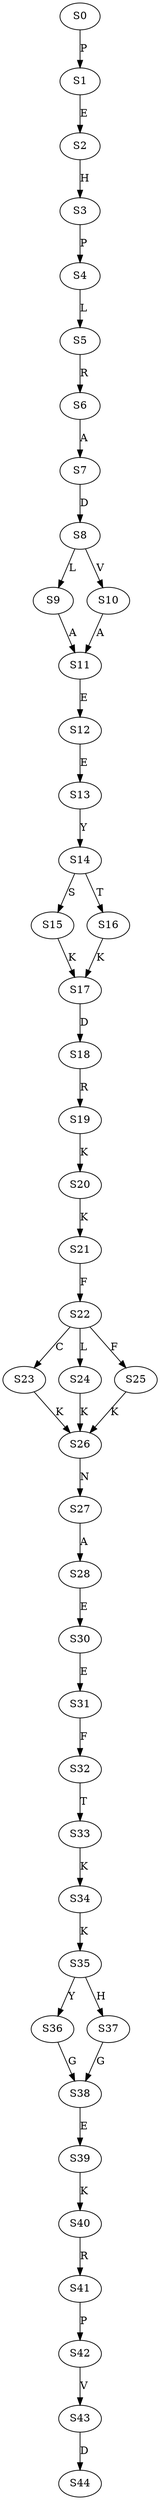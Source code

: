 strict digraph  {
	S0 -> S1 [ label = P ];
	S1 -> S2 [ label = E ];
	S2 -> S3 [ label = H ];
	S3 -> S4 [ label = P ];
	S4 -> S5 [ label = L ];
	S5 -> S6 [ label = R ];
	S6 -> S7 [ label = A ];
	S7 -> S8 [ label = D ];
	S8 -> S9 [ label = L ];
	S8 -> S10 [ label = V ];
	S9 -> S11 [ label = A ];
	S10 -> S11 [ label = A ];
	S11 -> S12 [ label = E ];
	S12 -> S13 [ label = E ];
	S13 -> S14 [ label = Y ];
	S14 -> S15 [ label = S ];
	S14 -> S16 [ label = T ];
	S15 -> S17 [ label = K ];
	S16 -> S17 [ label = K ];
	S17 -> S18 [ label = D ];
	S18 -> S19 [ label = R ];
	S19 -> S20 [ label = K ];
	S20 -> S21 [ label = K ];
	S21 -> S22 [ label = F ];
	S22 -> S23 [ label = C ];
	S22 -> S24 [ label = L ];
	S22 -> S25 [ label = F ];
	S23 -> S26 [ label = K ];
	S24 -> S26 [ label = K ];
	S25 -> S26 [ label = K ];
	S26 -> S27 [ label = N ];
	S27 -> S28 [ label = A ];
	S28 -> S30 [ label = E ];
	S30 -> S31 [ label = E ];
	S31 -> S32 [ label = F ];
	S32 -> S33 [ label = T ];
	S33 -> S34 [ label = K ];
	S34 -> S35 [ label = K ];
	S35 -> S36 [ label = Y ];
	S35 -> S37 [ label = H ];
	S36 -> S38 [ label = G ];
	S37 -> S38 [ label = G ];
	S38 -> S39 [ label = E ];
	S39 -> S40 [ label = K ];
	S40 -> S41 [ label = R ];
	S41 -> S42 [ label = P ];
	S42 -> S43 [ label = V ];
	S43 -> S44 [ label = D ];
}
